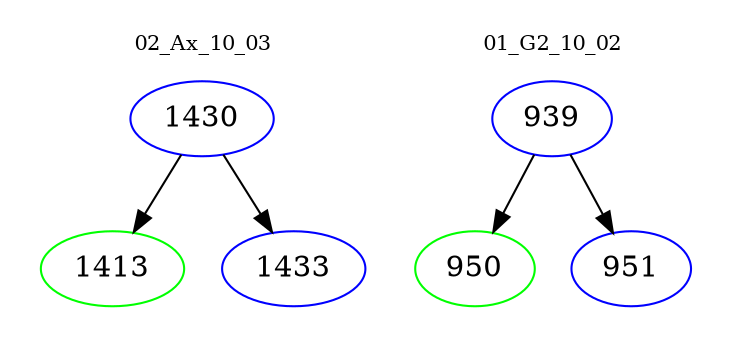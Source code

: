 digraph{
subgraph cluster_0 {
color = white
label = "02_Ax_10_03";
fontsize=10;
T0_1430 [label="1430", color="blue"]
T0_1430 -> T0_1413 [color="black"]
T0_1413 [label="1413", color="green"]
T0_1430 -> T0_1433 [color="black"]
T0_1433 [label="1433", color="blue"]
}
subgraph cluster_1 {
color = white
label = "01_G2_10_02";
fontsize=10;
T1_939 [label="939", color="blue"]
T1_939 -> T1_950 [color="black"]
T1_950 [label="950", color="green"]
T1_939 -> T1_951 [color="black"]
T1_951 [label="951", color="blue"]
}
}
